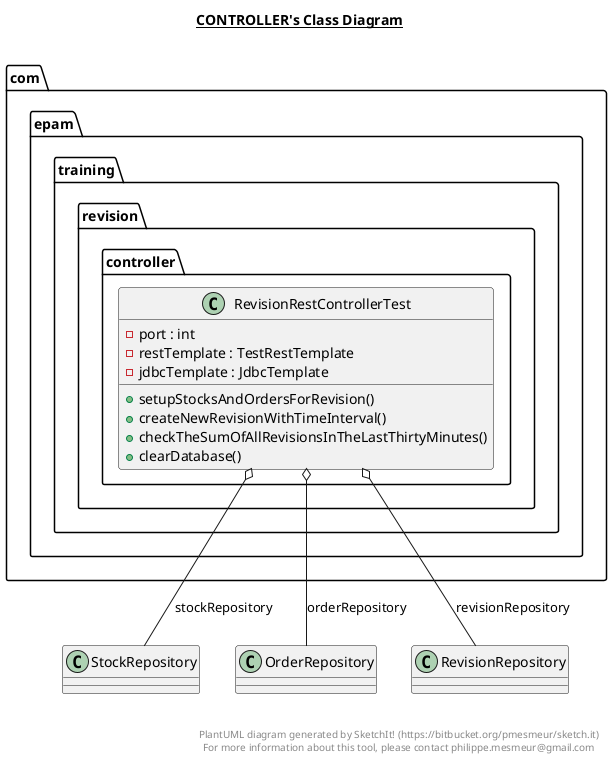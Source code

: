 @startuml

title __CONTROLLER's Class Diagram__\n

  package com.epam.training {
    package com.epam.training.revision {
      package com.epam.training.revision.controller {
        class RevisionRestControllerTest {
            - port : int
            - restTemplate : TestRestTemplate
            - jdbcTemplate : JdbcTemplate
            + setupStocksAndOrdersForRevision()
            + createNewRevisionWithTimeInterval()
            + checkTheSumOfAllRevisionsInTheLastThirtyMinutes()
            + clearDatabase()
        }
      }
    }
  }
  

  RevisionRestControllerTest o-- StockRepository : stockRepository
  RevisionRestControllerTest o-- OrderRepository : orderRepository
  RevisionRestControllerTest o-- RevisionRepository : revisionRepository


right footer


PlantUML diagram generated by SketchIt! (https://bitbucket.org/pmesmeur/sketch.it)
For more information about this tool, please contact philippe.mesmeur@gmail.com
endfooter

@enduml
